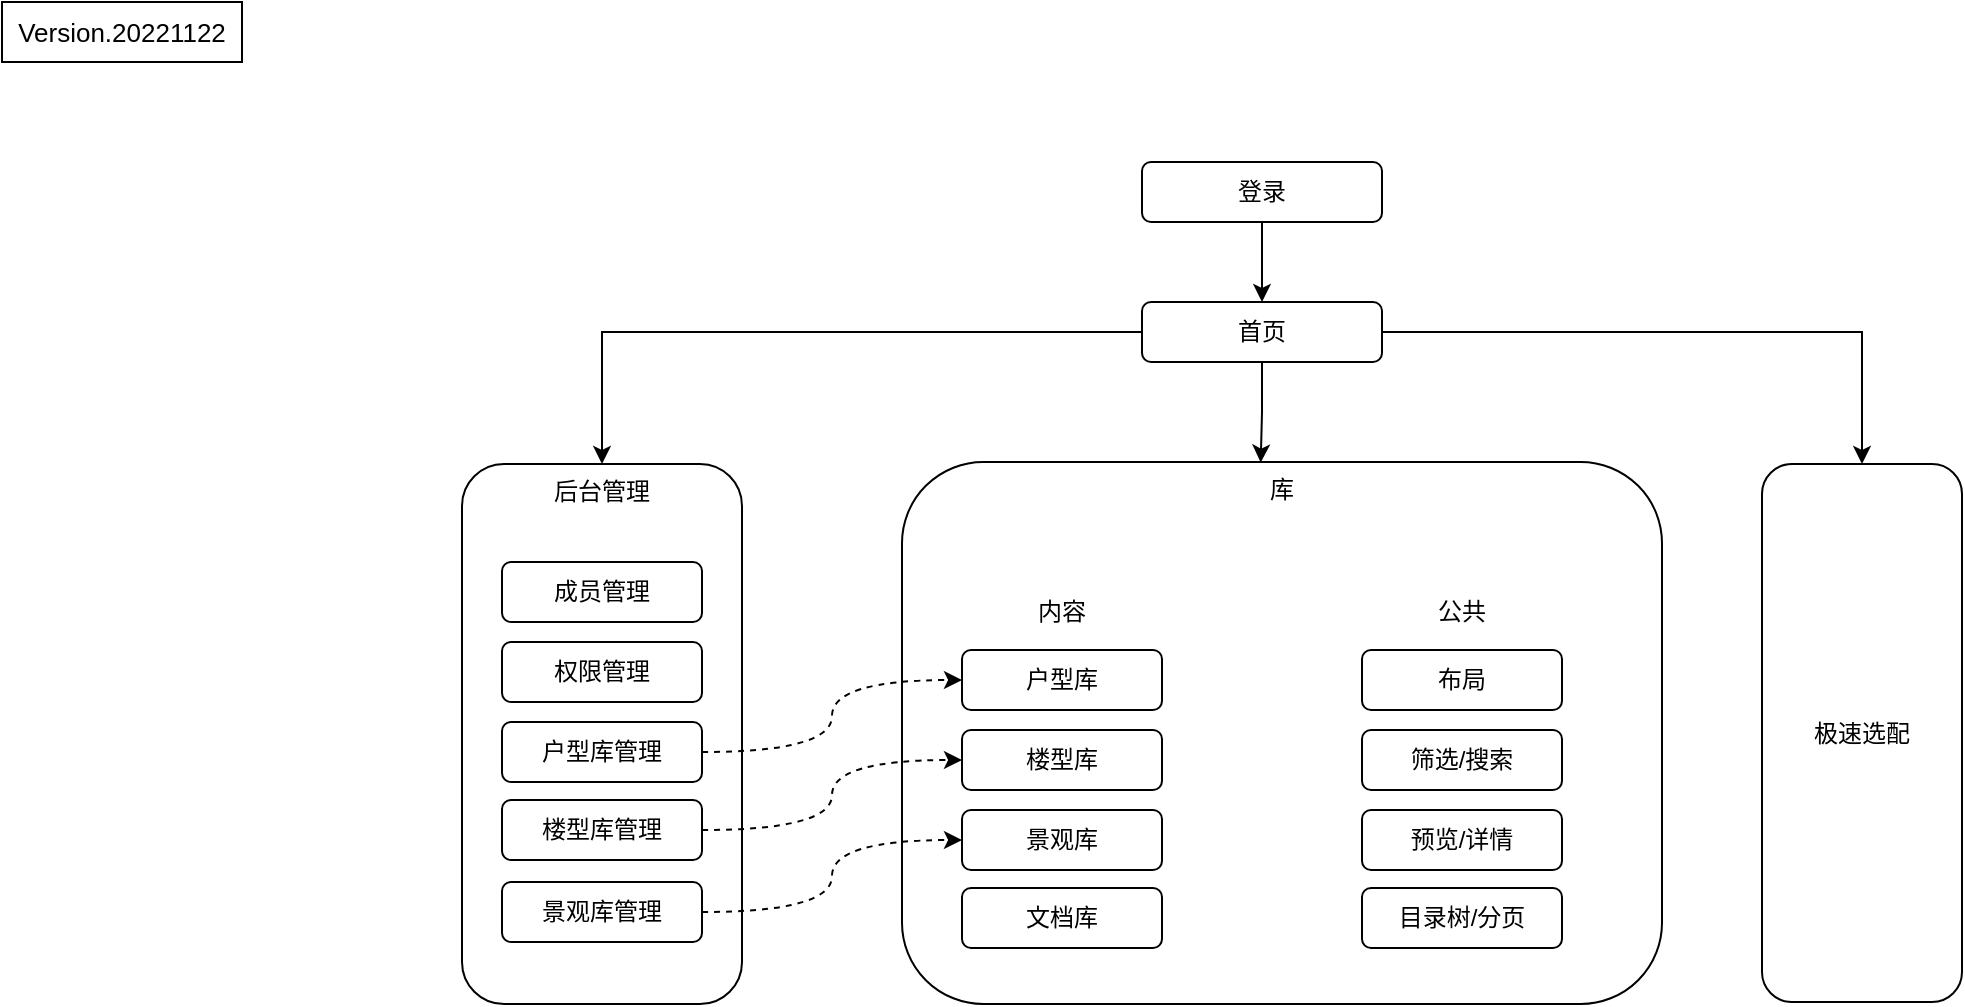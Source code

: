<mxfile version="20.5.1" type="github"><diagram id="947I8zQDUVXNYq9NpN1K" name="Page-1"><mxGraphModel dx="1783" dy="961" grid="1" gridSize="10" guides="1" tooltips="1" connect="1" arrows="1" fold="1" page="1" pageScale="1" pageWidth="1169" pageHeight="827" math="0" shadow="0"><root><mxCell id="0"/><mxCell id="1" parent="0"/><mxCell id="skDg9VRuNXSb0mU8OAin-1" value="Version.20221122" style="rounded=0;whiteSpace=wrap;html=1;labelBorderColor=none;fontSize=13;fillColor=none;" vertex="1" parent="1"><mxGeometry x="10" y="10" width="120" height="30" as="geometry"/></mxCell><mxCell id="skDg9VRuNXSb0mU8OAin-17" value="" style="group" vertex="1" connectable="0" parent="1"><mxGeometry x="460" y="240" width="380" height="271" as="geometry"/></mxCell><mxCell id="skDg9VRuNXSb0mU8OAin-2" value="库" style="rounded=1;whiteSpace=wrap;html=1;fillColor=none;verticalAlign=top;" vertex="1" parent="skDg9VRuNXSb0mU8OAin-17"><mxGeometry width="380" height="271" as="geometry"/></mxCell><mxCell id="skDg9VRuNXSb0mU8OAin-7" value="" style="group" vertex="1" connectable="0" parent="skDg9VRuNXSb0mU8OAin-17"><mxGeometry x="30" y="94" width="100" height="149" as="geometry"/></mxCell><mxCell id="skDg9VRuNXSb0mU8OAin-3" value="户型库" style="rounded=1;whiteSpace=wrap;html=1;fillColor=none;" vertex="1" parent="skDg9VRuNXSb0mU8OAin-7"><mxGeometry width="100" height="30" as="geometry"/></mxCell><mxCell id="skDg9VRuNXSb0mU8OAin-4" value="楼型库" style="rounded=1;whiteSpace=wrap;html=1;fillColor=none;" vertex="1" parent="skDg9VRuNXSb0mU8OAin-7"><mxGeometry y="40" width="100" height="30" as="geometry"/></mxCell><mxCell id="skDg9VRuNXSb0mU8OAin-5" value="文档库" style="rounded=1;whiteSpace=wrap;html=1;fillColor=none;" vertex="1" parent="skDg9VRuNXSb0mU8OAin-7"><mxGeometry y="119" width="100" height="30" as="geometry"/></mxCell><mxCell id="skDg9VRuNXSb0mU8OAin-6" value="景观库" style="rounded=1;whiteSpace=wrap;html=1;fillColor=none;" vertex="1" parent="skDg9VRuNXSb0mU8OAin-7"><mxGeometry y="80" width="100" height="30" as="geometry"/></mxCell><mxCell id="skDg9VRuNXSb0mU8OAin-9" value="内容" style="text;html=1;strokeColor=none;fillColor=none;align=center;verticalAlign=middle;whiteSpace=wrap;rounded=0;" vertex="1" parent="skDg9VRuNXSb0mU8OAin-17"><mxGeometry x="50" y="60" width="60" height="30" as="geometry"/></mxCell><mxCell id="skDg9VRuNXSb0mU8OAin-10" value="公共" style="text;html=1;strokeColor=none;fillColor=none;align=center;verticalAlign=middle;whiteSpace=wrap;rounded=0;" vertex="1" parent="skDg9VRuNXSb0mU8OAin-17"><mxGeometry x="250" y="60" width="60" height="30" as="geometry"/></mxCell><mxCell id="skDg9VRuNXSb0mU8OAin-16" value="" style="group" vertex="1" connectable="0" parent="skDg9VRuNXSb0mU8OAin-17"><mxGeometry x="230" y="94" width="100" height="149" as="geometry"/></mxCell><mxCell id="skDg9VRuNXSb0mU8OAin-12" value="布局" style="rounded=1;whiteSpace=wrap;html=1;fillColor=none;" vertex="1" parent="skDg9VRuNXSb0mU8OAin-16"><mxGeometry width="100" height="30" as="geometry"/></mxCell><mxCell id="skDg9VRuNXSb0mU8OAin-13" value="筛选/搜索" style="rounded=1;whiteSpace=wrap;html=1;fillColor=none;" vertex="1" parent="skDg9VRuNXSb0mU8OAin-16"><mxGeometry y="40" width="100" height="30" as="geometry"/></mxCell><mxCell id="skDg9VRuNXSb0mU8OAin-14" value="目录树/分页" style="rounded=1;whiteSpace=wrap;html=1;fillColor=none;" vertex="1" parent="skDg9VRuNXSb0mU8OAin-16"><mxGeometry y="119" width="100" height="30" as="geometry"/></mxCell><mxCell id="skDg9VRuNXSb0mU8OAin-15" value="预览/详情" style="rounded=1;whiteSpace=wrap;html=1;fillColor=none;" vertex="1" parent="skDg9VRuNXSb0mU8OAin-16"><mxGeometry y="80" width="100" height="30" as="geometry"/></mxCell><mxCell id="skDg9VRuNXSb0mU8OAin-36" style="edgeStyle=orthogonalEdgeStyle;rounded=0;orthogonalLoop=1;jettySize=auto;html=1;entryX=0.472;entryY=0.001;entryDx=0;entryDy=0;entryPerimeter=0;" edge="1" parent="1" source="skDg9VRuNXSb0mU8OAin-18" target="skDg9VRuNXSb0mU8OAin-2"><mxGeometry relative="1" as="geometry"/></mxCell><mxCell id="skDg9VRuNXSb0mU8OAin-37" style="edgeStyle=orthogonalEdgeStyle;rounded=0;orthogonalLoop=1;jettySize=auto;html=1;entryX=0.5;entryY=0;entryDx=0;entryDy=0;" edge="1" parent="1" source="skDg9VRuNXSb0mU8OAin-18" target="skDg9VRuNXSb0mU8OAin-19"><mxGeometry relative="1" as="geometry"/></mxCell><mxCell id="skDg9VRuNXSb0mU8OAin-38" style="edgeStyle=orthogonalEdgeStyle;rounded=0;orthogonalLoop=1;jettySize=auto;html=1;entryX=0.5;entryY=0;entryDx=0;entryDy=0;" edge="1" parent="1" source="skDg9VRuNXSb0mU8OAin-18" target="skDg9VRuNXSb0mU8OAin-20"><mxGeometry relative="1" as="geometry"/></mxCell><mxCell id="skDg9VRuNXSb0mU8OAin-18" value="首页" style="rounded=1;whiteSpace=wrap;html=1;fillColor=none;" vertex="1" parent="1"><mxGeometry x="580" y="160" width="120" height="30" as="geometry"/></mxCell><mxCell id="skDg9VRuNXSb0mU8OAin-19" value="极速选配" style="rounded=1;whiteSpace=wrap;html=1;fillColor=none;" vertex="1" parent="1"><mxGeometry x="890" y="241" width="100" height="269" as="geometry"/></mxCell><mxCell id="skDg9VRuNXSb0mU8OAin-31" value="" style="group" vertex="1" connectable="0" parent="1"><mxGeometry x="240" y="241" width="140" height="270" as="geometry"/></mxCell><mxCell id="skDg9VRuNXSb0mU8OAin-20" value="后台管理" style="rounded=1;whiteSpace=wrap;html=1;fillColor=none;verticalAlign=top;" vertex="1" parent="skDg9VRuNXSb0mU8OAin-31"><mxGeometry width="140" height="270" as="geometry"/></mxCell><mxCell id="skDg9VRuNXSb0mU8OAin-22" value="成员管理" style="rounded=1;whiteSpace=wrap;html=1;fillColor=none;" vertex="1" parent="skDg9VRuNXSb0mU8OAin-31"><mxGeometry x="20" y="49" width="100" height="30" as="geometry"/></mxCell><mxCell id="skDg9VRuNXSb0mU8OAin-23" value="权限管理" style="rounded=1;whiteSpace=wrap;html=1;fillColor=none;" vertex="1" parent="skDg9VRuNXSb0mU8OAin-31"><mxGeometry x="20" y="89" width="100" height="30" as="geometry"/></mxCell><mxCell id="skDg9VRuNXSb0mU8OAin-24" value="楼型库管理&lt;span style=&quot;color: rgba(0, 0, 0, 0); font-family: monospace; font-size: 0px; text-align: start;&quot;&gt;%3CmxGraphModel%3E%3Croot%3E%3CmxCell%20id%3D%220%22%2F%3E%3CmxCell%20id%3D%221%22%20parent%3D%220%22%2F%3E%3CmxCell%20id%3D%222%22%20value%3D%22%22%20style%3D%22group%22%20vertex%3D%221%22%20connectable%3D%220%22%20parent%3D%221%22%3E%3CmxGeometry%20x%3D%22580%22%20y%3D%22334%22%20width%3D%22100%22%20height%3D%22149%22%20as%3D%22geometry%22%2F%3E%3C%2FmxCell%3E%3CmxCell%20id%3D%223%22%20value%3D%22%E5%B8%83%E5%B1%80%22%20style%3D%22rounded%3D1%3BwhiteSpace%3Dwrap%3Bhtml%3D1%3BfillColor%3Dnone%3B%22%20vertex%3D%221%22%20parent%3D%222%22%3E%3CmxGeometry%20width%3D%22100%22%20height%3D%2230%22%20as%3D%22geometry%22%2F%3E%3C%2FmxCell%3E%3CmxCell%20id%3D%224%22%20value%3D%22%E7%AD%9B%E9%80%89%2F%E6%90%9C%E7%B4%A2%22%20style%3D%22rounded%3D1%3BwhiteSpace%3Dwrap%3Bhtml%3D1%3BfillColor%3Dnone%3B%22%20vertex%3D%221%22%20parent%3D%222%22%3E%3CmxGeometry%20y%3D%2240%22%20width%3D%22100%22%20height%3D%2230%22%20as%3D%22geometry%22%2F%3E%3C%2FmxCell%3E%3CmxCell%20id%3D%225%22%20value%3D%22%E7%9B%AE%E5%BD%95%E6%A0%91%2F%E5%88%86%E9%A1%B5%22%20style%3D%22rounded%3D1%3BwhiteSpace%3Dwrap%3Bhtml%3D1%3BfillColor%3Dnone%3B%22%20vertex%3D%221%22%20parent%3D%222%22%3E%3CmxGeometry%20y%3D%22119%22%20width%3D%22100%22%20height%3D%2230%22%20as%3D%22geometry%22%2F%3E%3C%2FmxCell%3E%3CmxCell%20id%3D%226%22%20value%3D%22%E9%A2%84%E8%A7%88%2F%E8%AF%A6%E6%83%85%22%20style%3D%22rounded%3D1%3BwhiteSpace%3Dwrap%3Bhtml%3D1%3BfillColor%3Dnone%3B%22%20vertex%3D%221%22%20parent%3D%222%22%3E%3CmxGeometry%20y%3D%2280%22%20width%3D%22100%22%20height%3D%2230%22%20as%3D%22geometry%22%2F%3E%3C%2FmxCell%3E%3C%2Froot%3E%3C%2FmxGraphModel%3E&lt;/span&gt;" style="rounded=1;whiteSpace=wrap;html=1;fillColor=none;" vertex="1" parent="skDg9VRuNXSb0mU8OAin-31"><mxGeometry x="20" y="168" width="100" height="30" as="geometry"/></mxCell><mxCell id="skDg9VRuNXSb0mU8OAin-25" value="景观库管理" style="rounded=1;whiteSpace=wrap;html=1;fillColor=none;" vertex="1" parent="skDg9VRuNXSb0mU8OAin-31"><mxGeometry x="20" y="209" width="100" height="30" as="geometry"/></mxCell><mxCell id="skDg9VRuNXSb0mU8OAin-26" value="户型库管理&lt;span style=&quot;color: rgba(0, 0, 0, 0); font-family: monospace; font-size: 0px; text-align: start;&quot;&gt;%3CmxGraphModel%3E%3Croot%3E%3CmxCell%20id%3D%220%22%2F%3E%3CmxCell%20id%3D%221%22%20parent%3D%220%22%2F%3E%3CmxCell%20id%3D%222%22%20value%3D%22%22%20style%3D%22group%22%20vertex%3D%221%22%20connectable%3D%220%22%20parent%3D%221%22%3E%3CmxGeometry%20x%3D%22580%22%20y%3D%22334%22%20width%3D%22100%22%20height%3D%22149%22%20as%3D%22geometry%22%2F%3E%3C%2FmxCell%3E%3CmxCell%20id%3D%223%22%20value%3D%22%E5%B8%83%E5%B1%80%22%20style%3D%22rounded%3D1%3BwhiteSpace%3Dwrap%3Bhtml%3D1%3BfillColor%3Dnone%3B%22%20vertex%3D%221%22%20parent%3D%222%22%3E%3CmxGeometry%20width%3D%22100%22%20height%3D%2230%22%20as%3D%22geometry%22%2F%3E%3C%2FmxCell%3E%3CmxCell%20id%3D%224%22%20value%3D%22%E7%AD%9B%E9%80%89%2F%E6%90%9C%E7%B4%A2%22%20style%3D%22rounded%3D1%3BwhiteSpace%3Dwrap%3Bhtml%3D1%3BfillColor%3Dnone%3B%22%20vertex%3D%221%22%20parent%3D%222%22%3E%3CmxGeometry%20y%3D%2240%22%20width%3D%22100%22%20height%3D%2230%22%20as%3D%22geometry%22%2F%3E%3C%2FmxCell%3E%3CmxCell%20id%3D%225%22%20value%3D%22%E7%9B%AE%E5%BD%95%E6%A0%91%2F%E5%88%86%E9%A1%B5%22%20style%3D%22rounded%3D1%3BwhiteSpace%3Dwrap%3Bhtml%3D1%3BfillColor%3Dnone%3B%22%20vertex%3D%221%22%20parent%3D%222%22%3E%3CmxGeometry%20y%3D%22119%22%20width%3D%22100%22%20height%3D%2230%22%20as%3D%22geometry%22%2F%3E%3C%2FmxCell%3E%3CmxCell%20id%3D%226%22%20value%3D%22%E9%A2%84%E8%A7%88%2F%E8%AF%A6%E6%83%85%22%20style%3D%22rounded%3D1%3BwhiteSpace%3Dwrap%3Bhtml%3D1%3BfillColor%3Dnone%3B%22%20vertex%3D%221%22%20parent%3D%222%22%3E%3CmxGeometry%20y%3D%2280%22%20width%3D%22100%22%20height%3D%2230%22%20as%3D%22geometry%22%2F%3E%3C%2FmxCell%3E%3C%2Froot%3E%3C%2FmxGraphModel%3E&lt;/span&gt;" style="rounded=1;whiteSpace=wrap;html=1;fillColor=none;" vertex="1" parent="skDg9VRuNXSb0mU8OAin-31"><mxGeometry x="20" y="129" width="100" height="30" as="geometry"/></mxCell><mxCell id="skDg9VRuNXSb0mU8OAin-32" style="edgeStyle=orthogonalEdgeStyle;rounded=0;orthogonalLoop=1;jettySize=auto;html=1;entryX=0;entryY=0.5;entryDx=0;entryDy=0;dashed=1;curved=1;" edge="1" parent="1" source="skDg9VRuNXSb0mU8OAin-25" target="skDg9VRuNXSb0mU8OAin-6"><mxGeometry relative="1" as="geometry"/></mxCell><mxCell id="skDg9VRuNXSb0mU8OAin-33" style="edgeStyle=orthogonalEdgeStyle;rounded=0;orthogonalLoop=1;jettySize=auto;html=1;exitX=1;exitY=0.5;exitDx=0;exitDy=0;entryX=0;entryY=0.5;entryDx=0;entryDy=0;dashed=1;curved=1;" edge="1" parent="1" source="skDg9VRuNXSb0mU8OAin-24" target="skDg9VRuNXSb0mU8OAin-4"><mxGeometry relative="1" as="geometry"/></mxCell><mxCell id="skDg9VRuNXSb0mU8OAin-34" style="edgeStyle=orthogonalEdgeStyle;rounded=0;orthogonalLoop=1;jettySize=auto;html=1;entryX=0;entryY=0.5;entryDx=0;entryDy=0;dashed=1;curved=1;" edge="1" parent="1" source="skDg9VRuNXSb0mU8OAin-26" target="skDg9VRuNXSb0mU8OAin-3"><mxGeometry relative="1" as="geometry"/></mxCell><mxCell id="skDg9VRuNXSb0mU8OAin-39" style="edgeStyle=orthogonalEdgeStyle;rounded=0;orthogonalLoop=1;jettySize=auto;html=1;entryX=0.5;entryY=0;entryDx=0;entryDy=0;" edge="1" parent="1" source="skDg9VRuNXSb0mU8OAin-35" target="skDg9VRuNXSb0mU8OAin-18"><mxGeometry relative="1" as="geometry"/></mxCell><mxCell id="skDg9VRuNXSb0mU8OAin-35" value="登录" style="rounded=1;whiteSpace=wrap;html=1;fillColor=none;" vertex="1" parent="1"><mxGeometry x="580" y="90" width="120" height="30" as="geometry"/></mxCell></root></mxGraphModel></diagram></mxfile>